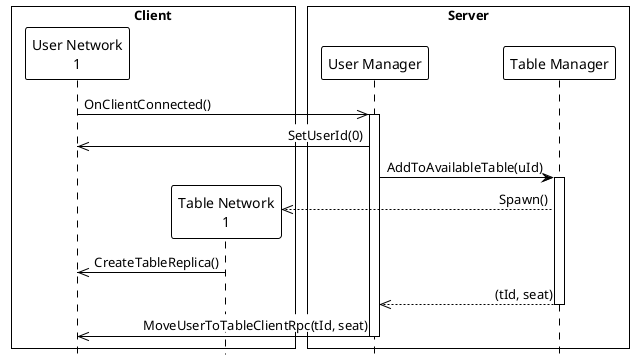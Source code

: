 @startuml connect_and_create_table
hide footbox
!theme plain
box "Client"
    participant "User Network\n1" as User1
    participant "Table Network\n1" as Table1
end box

box "Server"
    participant "User Manager"
    participant "Table Manager"
end box

skinparam sequenceMessageAlign direction
skinparam lifelineStrategy dashed

User1->>"User Manager":<back:#FFFFFF>OnClientConnected()</back>
activate "User Manager"
"User Manager"->>User1:<back:#FFFFFF>SetUserId(0)
"User Manager"->"Table Manager":<back:#FFFFFF>AddToAvailableTable(uId)

activate "Table Manager"


"Table Manager"-->>Table1 **:Spawn()
Table1->>User1:CreateTableReplica()
"Table Manager"-->>"User Manager":(tId, seat)
deactivate "Table Manager"
"User Manager"->>User1:<back:#FFFFFF>MoveUserToTableClientRpc(tId, seat)

deactivate "User Manager"
@enduml